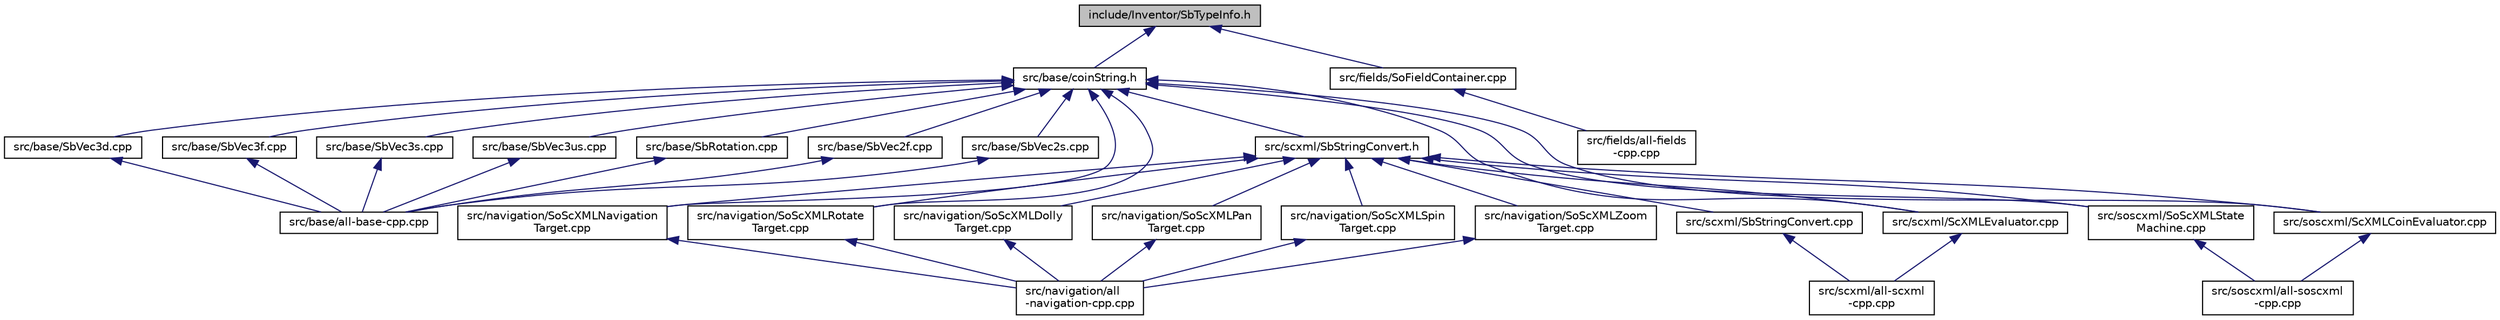 digraph "include/Inventor/SbTypeInfo.h"
{
 // LATEX_PDF_SIZE
  edge [fontname="Helvetica",fontsize="10",labelfontname="Helvetica",labelfontsize="10"];
  node [fontname="Helvetica",fontsize="10",shape=record];
  Node1 [label="include/Inventor/SbTypeInfo.h",height=0.2,width=0.4,color="black", fillcolor="grey75", style="filled", fontcolor="black",tooltip=" "];
  Node1 -> Node2 [dir="back",color="midnightblue",fontsize="10",style="solid",fontname="Helvetica"];
  Node2 [label="src/base/coinString.h",height=0.2,width=0.4,color="black", fillcolor="white", style="filled",URL="$coinString_8h.html",tooltip=" "];
  Node2 -> Node3 [dir="back",color="midnightblue",fontsize="10",style="solid",fontname="Helvetica"];
  Node3 [label="src/base/SbRotation.cpp",height=0.2,width=0.4,color="black", fillcolor="white", style="filled",URL="$SbRotation_8cpp.html",tooltip=" "];
  Node3 -> Node4 [dir="back",color="midnightblue",fontsize="10",style="solid",fontname="Helvetica"];
  Node4 [label="src/base/all-base-cpp.cpp",height=0.2,width=0.4,color="black", fillcolor="white", style="filled",URL="$all-base-cpp_8cpp.html",tooltip=" "];
  Node2 -> Node5 [dir="back",color="midnightblue",fontsize="10",style="solid",fontname="Helvetica"];
  Node5 [label="src/base/SbVec2f.cpp",height=0.2,width=0.4,color="black", fillcolor="white", style="filled",URL="$SbVec2f_8cpp.html",tooltip=" "];
  Node5 -> Node4 [dir="back",color="midnightblue",fontsize="10",style="solid",fontname="Helvetica"];
  Node2 -> Node6 [dir="back",color="midnightblue",fontsize="10",style="solid",fontname="Helvetica"];
  Node6 [label="src/base/SbVec2s.cpp",height=0.2,width=0.4,color="black", fillcolor="white", style="filled",URL="$SbVec2s_8cpp.html",tooltip=" "];
  Node6 -> Node4 [dir="back",color="midnightblue",fontsize="10",style="solid",fontname="Helvetica"];
  Node2 -> Node7 [dir="back",color="midnightblue",fontsize="10",style="solid",fontname="Helvetica"];
  Node7 [label="src/base/SbVec3d.cpp",height=0.2,width=0.4,color="black", fillcolor="white", style="filled",URL="$SbVec3d_8cpp.html",tooltip=" "];
  Node7 -> Node4 [dir="back",color="midnightblue",fontsize="10",style="solid",fontname="Helvetica"];
  Node2 -> Node8 [dir="back",color="midnightblue",fontsize="10",style="solid",fontname="Helvetica"];
  Node8 [label="src/base/SbVec3f.cpp",height=0.2,width=0.4,color="black", fillcolor="white", style="filled",URL="$SbVec3f_8cpp.html",tooltip=" "];
  Node8 -> Node4 [dir="back",color="midnightblue",fontsize="10",style="solid",fontname="Helvetica"];
  Node2 -> Node9 [dir="back",color="midnightblue",fontsize="10",style="solid",fontname="Helvetica"];
  Node9 [label="src/base/SbVec3s.cpp",height=0.2,width=0.4,color="black", fillcolor="white", style="filled",URL="$SbVec3s_8cpp.html",tooltip=" "];
  Node9 -> Node4 [dir="back",color="midnightblue",fontsize="10",style="solid",fontname="Helvetica"];
  Node2 -> Node10 [dir="back",color="midnightblue",fontsize="10",style="solid",fontname="Helvetica"];
  Node10 [label="src/base/SbVec3us.cpp",height=0.2,width=0.4,color="black", fillcolor="white", style="filled",URL="$SbVec3us_8cpp.html",tooltip=" "];
  Node10 -> Node4 [dir="back",color="midnightblue",fontsize="10",style="solid",fontname="Helvetica"];
  Node2 -> Node11 [dir="back",color="midnightblue",fontsize="10",style="solid",fontname="Helvetica"];
  Node11 [label="src/navigation/SoScXMLNavigation\lTarget.cpp",height=0.2,width=0.4,color="black", fillcolor="white", style="filled",URL="$SoScXMLNavigationTarget_8cpp.html",tooltip=" "];
  Node11 -> Node12 [dir="back",color="midnightblue",fontsize="10",style="solid",fontname="Helvetica"];
  Node12 [label="src/navigation/all\l-navigation-cpp.cpp",height=0.2,width=0.4,color="black", fillcolor="white", style="filled",URL="$all-navigation-cpp_8cpp.html",tooltip=" "];
  Node2 -> Node13 [dir="back",color="midnightblue",fontsize="10",style="solid",fontname="Helvetica"];
  Node13 [label="src/navigation/SoScXMLRotate\lTarget.cpp",height=0.2,width=0.4,color="black", fillcolor="white", style="filled",URL="$SoScXMLRotateTarget_8cpp.html",tooltip=" "];
  Node13 -> Node12 [dir="back",color="midnightblue",fontsize="10",style="solid",fontname="Helvetica"];
  Node2 -> Node14 [dir="back",color="midnightblue",fontsize="10",style="solid",fontname="Helvetica"];
  Node14 [label="src/scxml/SbStringConvert.h",height=0.2,width=0.4,color="black", fillcolor="white", style="filled",URL="$SbStringConvert_8h.html",tooltip=" "];
  Node14 -> Node15 [dir="back",color="midnightblue",fontsize="10",style="solid",fontname="Helvetica"];
  Node15 [label="src/navigation/SoScXMLDolly\lTarget.cpp",height=0.2,width=0.4,color="black", fillcolor="white", style="filled",URL="$SoScXMLDollyTarget_8cpp.html",tooltip=" "];
  Node15 -> Node12 [dir="back",color="midnightblue",fontsize="10",style="solid",fontname="Helvetica"];
  Node14 -> Node11 [dir="back",color="midnightblue",fontsize="10",style="solid",fontname="Helvetica"];
  Node14 -> Node16 [dir="back",color="midnightblue",fontsize="10",style="solid",fontname="Helvetica"];
  Node16 [label="src/navigation/SoScXMLPan\lTarget.cpp",height=0.2,width=0.4,color="black", fillcolor="white", style="filled",URL="$SoScXMLPanTarget_8cpp.html",tooltip=" "];
  Node16 -> Node12 [dir="back",color="midnightblue",fontsize="10",style="solid",fontname="Helvetica"];
  Node14 -> Node13 [dir="back",color="midnightblue",fontsize="10",style="solid",fontname="Helvetica"];
  Node14 -> Node17 [dir="back",color="midnightblue",fontsize="10",style="solid",fontname="Helvetica"];
  Node17 [label="src/navigation/SoScXMLSpin\lTarget.cpp",height=0.2,width=0.4,color="black", fillcolor="white", style="filled",URL="$SoScXMLSpinTarget_8cpp.html",tooltip=" "];
  Node17 -> Node12 [dir="back",color="midnightblue",fontsize="10",style="solid",fontname="Helvetica"];
  Node14 -> Node18 [dir="back",color="midnightblue",fontsize="10",style="solid",fontname="Helvetica"];
  Node18 [label="src/navigation/SoScXMLZoom\lTarget.cpp",height=0.2,width=0.4,color="black", fillcolor="white", style="filled",URL="$SoScXMLZoomTarget_8cpp.html",tooltip=" "];
  Node18 -> Node12 [dir="back",color="midnightblue",fontsize="10",style="solid",fontname="Helvetica"];
  Node14 -> Node19 [dir="back",color="midnightblue",fontsize="10",style="solid",fontname="Helvetica"];
  Node19 [label="src/scxml/SbStringConvert.cpp",height=0.2,width=0.4,color="black", fillcolor="white", style="filled",URL="$SbStringConvert_8cpp.html",tooltip=" "];
  Node19 -> Node20 [dir="back",color="midnightblue",fontsize="10",style="solid",fontname="Helvetica"];
  Node20 [label="src/scxml/all-scxml\l-cpp.cpp",height=0.2,width=0.4,color="black", fillcolor="white", style="filled",URL="$all-scxml-cpp_8cpp.html",tooltip=" "];
  Node14 -> Node21 [dir="back",color="midnightblue",fontsize="10",style="solid",fontname="Helvetica"];
  Node21 [label="src/scxml/ScXMLEvaluator.cpp",height=0.2,width=0.4,color="black", fillcolor="white", style="filled",URL="$ScXMLEvaluator_8cpp.html",tooltip=" "];
  Node21 -> Node20 [dir="back",color="midnightblue",fontsize="10",style="solid",fontname="Helvetica"];
  Node14 -> Node22 [dir="back",color="midnightblue",fontsize="10",style="solid",fontname="Helvetica"];
  Node22 [label="src/soscxml/ScXMLCoinEvaluator.cpp",height=0.2,width=0.4,color="black", fillcolor="white", style="filled",URL="$ScXMLCoinEvaluator_8cpp.html",tooltip=" "];
  Node22 -> Node23 [dir="back",color="midnightblue",fontsize="10",style="solid",fontname="Helvetica"];
  Node23 [label="src/soscxml/all-soscxml\l-cpp.cpp",height=0.2,width=0.4,color="black", fillcolor="white", style="filled",URL="$all-soscxml-cpp_8cpp.html",tooltip=" "];
  Node14 -> Node24 [dir="back",color="midnightblue",fontsize="10",style="solid",fontname="Helvetica"];
  Node24 [label="src/soscxml/SoScXMLState\lMachine.cpp",height=0.2,width=0.4,color="black", fillcolor="white", style="filled",URL="$SoScXMLStateMachine_8cpp.html",tooltip=" "];
  Node24 -> Node23 [dir="back",color="midnightblue",fontsize="10",style="solid",fontname="Helvetica"];
  Node2 -> Node21 [dir="back",color="midnightblue",fontsize="10",style="solid",fontname="Helvetica"];
  Node2 -> Node22 [dir="back",color="midnightblue",fontsize="10",style="solid",fontname="Helvetica"];
  Node2 -> Node24 [dir="back",color="midnightblue",fontsize="10",style="solid",fontname="Helvetica"];
  Node1 -> Node25 [dir="back",color="midnightblue",fontsize="10",style="solid",fontname="Helvetica"];
  Node25 [label="src/fields/SoFieldContainer.cpp",height=0.2,width=0.4,color="black", fillcolor="white", style="filled",URL="$SoFieldContainer_8cpp.html",tooltip=" "];
  Node25 -> Node26 [dir="back",color="midnightblue",fontsize="10",style="solid",fontname="Helvetica"];
  Node26 [label="src/fields/all-fields\l-cpp.cpp",height=0.2,width=0.4,color="black", fillcolor="white", style="filled",URL="$all-fields-cpp_8cpp.html",tooltip=" "];
}
